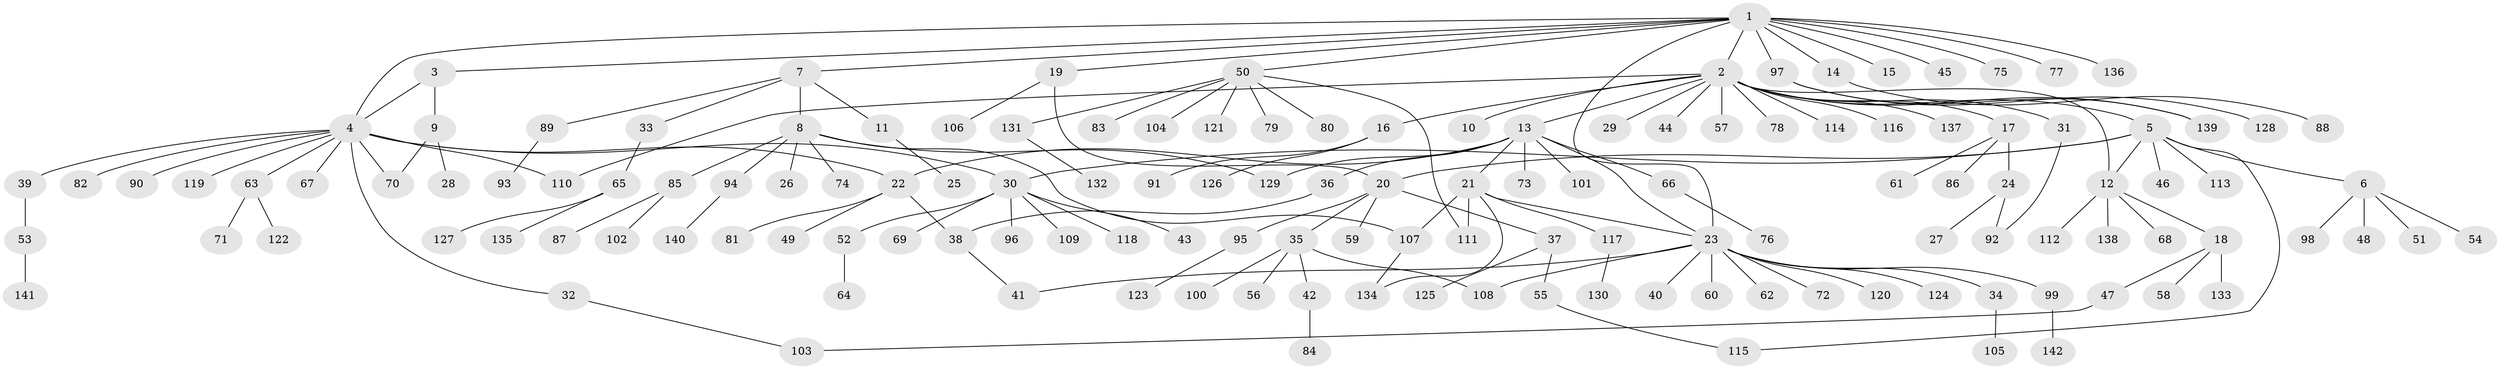 // Generated by graph-tools (version 1.1) at 2025/46/03/09/25 04:46:58]
// undirected, 142 vertices, 161 edges
graph export_dot {
graph [start="1"]
  node [color=gray90,style=filled];
  1;
  2;
  3;
  4;
  5;
  6;
  7;
  8;
  9;
  10;
  11;
  12;
  13;
  14;
  15;
  16;
  17;
  18;
  19;
  20;
  21;
  22;
  23;
  24;
  25;
  26;
  27;
  28;
  29;
  30;
  31;
  32;
  33;
  34;
  35;
  36;
  37;
  38;
  39;
  40;
  41;
  42;
  43;
  44;
  45;
  46;
  47;
  48;
  49;
  50;
  51;
  52;
  53;
  54;
  55;
  56;
  57;
  58;
  59;
  60;
  61;
  62;
  63;
  64;
  65;
  66;
  67;
  68;
  69;
  70;
  71;
  72;
  73;
  74;
  75;
  76;
  77;
  78;
  79;
  80;
  81;
  82;
  83;
  84;
  85;
  86;
  87;
  88;
  89;
  90;
  91;
  92;
  93;
  94;
  95;
  96;
  97;
  98;
  99;
  100;
  101;
  102;
  103;
  104;
  105;
  106;
  107;
  108;
  109;
  110;
  111;
  112;
  113;
  114;
  115;
  116;
  117;
  118;
  119;
  120;
  121;
  122;
  123;
  124;
  125;
  126;
  127;
  128;
  129;
  130;
  131;
  132;
  133;
  134;
  135;
  136;
  137;
  138;
  139;
  140;
  141;
  142;
  1 -- 2;
  1 -- 3;
  1 -- 4;
  1 -- 7;
  1 -- 14;
  1 -- 15;
  1 -- 19;
  1 -- 23;
  1 -- 45;
  1 -- 50;
  1 -- 75;
  1 -- 77;
  1 -- 97;
  1 -- 136;
  2 -- 5;
  2 -- 10;
  2 -- 12;
  2 -- 13;
  2 -- 16;
  2 -- 17;
  2 -- 29;
  2 -- 31;
  2 -- 44;
  2 -- 57;
  2 -- 78;
  2 -- 110;
  2 -- 114;
  2 -- 116;
  2 -- 137;
  2 -- 139;
  3 -- 4;
  3 -- 9;
  4 -- 22;
  4 -- 30;
  4 -- 32;
  4 -- 39;
  4 -- 63;
  4 -- 67;
  4 -- 70;
  4 -- 82;
  4 -- 90;
  4 -- 110;
  4 -- 119;
  5 -- 6;
  5 -- 12;
  5 -- 20;
  5 -- 30;
  5 -- 46;
  5 -- 113;
  5 -- 115;
  6 -- 48;
  6 -- 51;
  6 -- 54;
  6 -- 98;
  7 -- 8;
  7 -- 11;
  7 -- 33;
  7 -- 89;
  8 -- 26;
  8 -- 74;
  8 -- 85;
  8 -- 94;
  8 -- 107;
  8 -- 129;
  9 -- 28;
  9 -- 70;
  11 -- 25;
  12 -- 18;
  12 -- 68;
  12 -- 112;
  12 -- 138;
  13 -- 21;
  13 -- 22;
  13 -- 23;
  13 -- 36;
  13 -- 66;
  13 -- 73;
  13 -- 101;
  13 -- 129;
  14 -- 88;
  16 -- 91;
  16 -- 126;
  17 -- 24;
  17 -- 61;
  17 -- 86;
  18 -- 47;
  18 -- 58;
  18 -- 133;
  19 -- 20;
  19 -- 106;
  20 -- 35;
  20 -- 37;
  20 -- 59;
  20 -- 95;
  21 -- 23;
  21 -- 107;
  21 -- 111;
  21 -- 117;
  21 -- 134;
  22 -- 38;
  22 -- 49;
  22 -- 81;
  23 -- 34;
  23 -- 40;
  23 -- 41;
  23 -- 60;
  23 -- 62;
  23 -- 72;
  23 -- 99;
  23 -- 108;
  23 -- 120;
  23 -- 124;
  24 -- 27;
  24 -- 92;
  30 -- 43;
  30 -- 52;
  30 -- 69;
  30 -- 96;
  30 -- 109;
  30 -- 118;
  31 -- 92;
  32 -- 103;
  33 -- 65;
  34 -- 105;
  35 -- 42;
  35 -- 56;
  35 -- 100;
  35 -- 108;
  36 -- 38;
  37 -- 55;
  37 -- 125;
  38 -- 41;
  39 -- 53;
  42 -- 84;
  47 -- 103;
  50 -- 79;
  50 -- 80;
  50 -- 83;
  50 -- 104;
  50 -- 111;
  50 -- 121;
  50 -- 131;
  52 -- 64;
  53 -- 141;
  55 -- 115;
  63 -- 71;
  63 -- 122;
  65 -- 127;
  65 -- 135;
  66 -- 76;
  85 -- 87;
  85 -- 102;
  89 -- 93;
  94 -- 140;
  95 -- 123;
  97 -- 128;
  97 -- 139;
  99 -- 142;
  107 -- 134;
  117 -- 130;
  131 -- 132;
}
